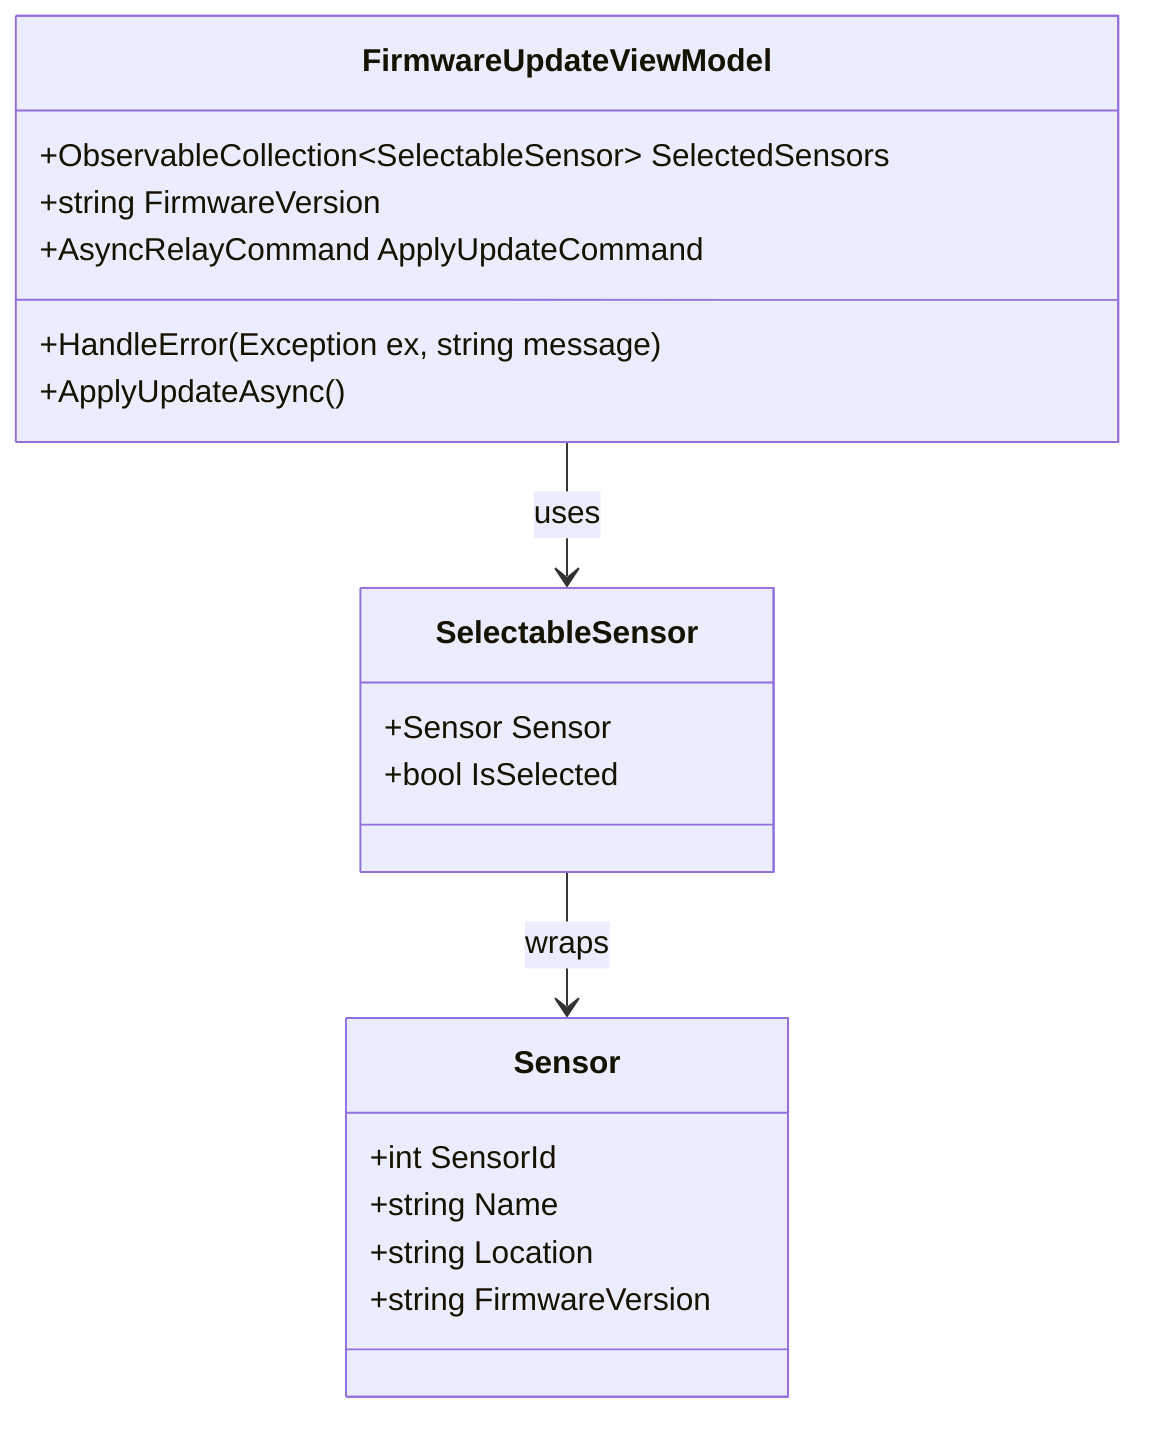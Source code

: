 classDiagram
    class FirmwareUpdateViewModel {
        +ObservableCollection~SelectableSensor~ SelectedSensors
        +string FirmwareVersion
        +AsyncRelayCommand ApplyUpdateCommand
        +HandleError(Exception ex, string message)
        +ApplyUpdateAsync()
    }

    class SelectableSensor {
        +Sensor Sensor
        +bool IsSelected
    }

    class Sensor {
        +int SensorId
        +string Name
        +string Location
        +string FirmwareVersion
    }

    FirmwareUpdateViewModel --> SelectableSensor : uses
    SelectableSensor --> Sensor : wraps